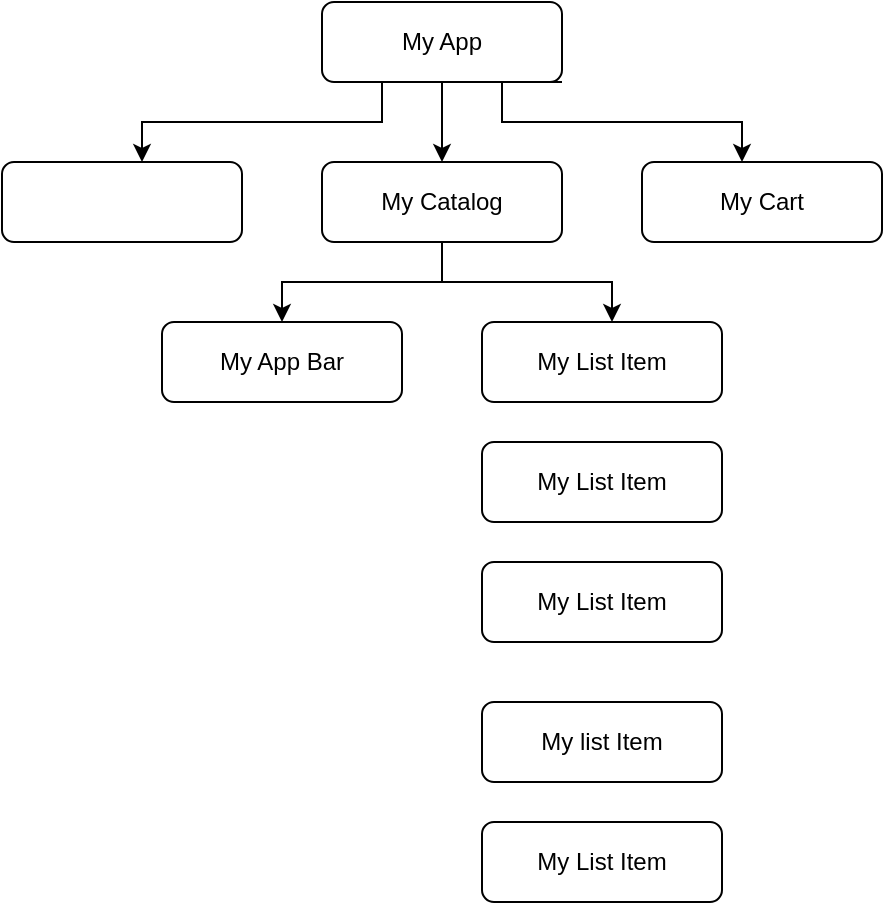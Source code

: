 <mxfile version="12.8.2" type="github"><diagram id="kLK64KmaPlqT34WZL2R0" name="Page-1"><mxGraphModel dx="638" dy="842" grid="1" gridSize="10" guides="1" tooltips="1" connect="1" arrows="1" fold="1" page="1" pageScale="1" pageWidth="850" pageHeight="1100" math="0" shadow="0"><root><mxCell id="0"/><mxCell id="1" parent="0"/><mxCell id="sz2bEALduLYrKWiKKfTO-43" value="" style="edgeStyle=orthogonalEdgeStyle;rounded=0;orthogonalLoop=1;jettySize=auto;html=1;entryX=0.5;entryY=0;entryDx=0;entryDy=0;" edge="1" parent="1" source="sz2bEALduLYrKWiKKfTO-3" target="sz2bEALduLYrKWiKKfTO-46"><mxGeometry relative="1" as="geometry"><mxPoint x="420" y="110" as="targetPoint"/><Array as="points"/></mxGeometry></mxCell><mxCell id="sz2bEALduLYrKWiKKfTO-3" value="My App" style="rounded=1;whiteSpace=wrap;html=1;" vertex="1" parent="1"><mxGeometry x="360" y="40" width="120" height="40" as="geometry"/></mxCell><mxCell id="sz2bEALduLYrKWiKKfTO-25" value="" style="edgeStyle=orthogonalEdgeStyle;rounded=0;orthogonalLoop=1;jettySize=auto;html=1;" edge="1" parent="1" target="sz2bEALduLYrKWiKKfTO-24"><mxGeometry relative="1" as="geometry"><mxPoint x="420" y="160" as="sourcePoint"/><Array as="points"><mxPoint x="420" y="180"/><mxPoint x="340" y="180"/></Array></mxGeometry></mxCell><mxCell id="sz2bEALduLYrKWiKKfTO-24" value="My App Bar" style="rounded=1;whiteSpace=wrap;html=1;" vertex="1" parent="1"><mxGeometry x="280" y="200" width="120" height="40" as="geometry"/></mxCell><mxCell id="sz2bEALduLYrKWiKKfTO-4" value="My Cart" style="rounded=1;whiteSpace=wrap;html=1;" vertex="1" parent="1"><mxGeometry x="520" y="120" width="120" height="40" as="geometry"/></mxCell><mxCell id="sz2bEALduLYrKWiKKfTO-5" value="My List Item" style="rounded=1;whiteSpace=wrap;html=1;" vertex="1" parent="1"><mxGeometry x="440" y="320" width="120" height="40" as="geometry"/></mxCell><mxCell id="sz2bEALduLYrKWiKKfTO-13" value="My List Item" style="rounded=1;whiteSpace=wrap;html=1;" vertex="1" parent="1"><mxGeometry x="440" y="200" width="120" height="40" as="geometry"/></mxCell><mxCell id="sz2bEALduLYrKWiKKfTO-10" value="&lt;span style=&quot;white-space: normal&quot;&gt;My List Item&lt;/span&gt;" style="rounded=1;whiteSpace=wrap;html=1;" vertex="1" parent="1"><mxGeometry x="440" y="260" width="120" height="40" as="geometry"/></mxCell><mxCell id="sz2bEALduLYrKWiKKfTO-6" value="" style="rounded=1;whiteSpace=wrap;html=1;" vertex="1" parent="1"><mxGeometry x="200" y="120" width="120" height="40" as="geometry"/></mxCell><mxCell id="sz2bEALduLYrKWiKKfTO-8" value="My List Item" style="rounded=1;whiteSpace=wrap;html=1;" vertex="1" parent="1"><mxGeometry x="440" y="450" width="120" height="40" as="geometry"/></mxCell><mxCell id="sz2bEALduLYrKWiKKfTO-17" value="My list Item" style="rounded=1;whiteSpace=wrap;html=1;" vertex="1" parent="1"><mxGeometry x="440" y="390" width="120" height="40" as="geometry"/></mxCell><mxCell id="sz2bEALduLYrKWiKKfTO-21" style="edgeStyle=orthogonalEdgeStyle;rounded=0;orthogonalLoop=1;jettySize=auto;html=1;exitX=0.5;exitY=1;exitDx=0;exitDy=0;" edge="1" parent="1" source="sz2bEALduLYrKWiKKfTO-13" target="sz2bEALduLYrKWiKKfTO-13"><mxGeometry relative="1" as="geometry"/></mxCell><mxCell id="sz2bEALduLYrKWiKKfTO-46" value="My Catalog" style="rounded=1;whiteSpace=wrap;html=1;" vertex="1" parent="1"><mxGeometry x="360" y="120" width="120" height="40" as="geometry"/></mxCell><mxCell id="sz2bEALduLYrKWiKKfTO-47" style="edgeStyle=orthogonalEdgeStyle;rounded=0;orthogonalLoop=1;jettySize=auto;html=1;exitX=0.5;exitY=1;exitDx=0;exitDy=0;" edge="1" parent="1" source="sz2bEALduLYrKWiKKfTO-46" target="sz2bEALduLYrKWiKKfTO-46"><mxGeometry relative="1" as="geometry"/></mxCell><mxCell id="sz2bEALduLYrKWiKKfTO-50" value="" style="edgeStyle=orthogonalEdgeStyle;rounded=0;orthogonalLoop=1;jettySize=auto;html=1;" edge="1" parent="1"><mxGeometry relative="1" as="geometry"><mxPoint x="425" y="160" as="sourcePoint"/><mxPoint x="505" y="200" as="targetPoint"/><Array as="points"><mxPoint x="420" y="160"/><mxPoint x="420" y="180"/><mxPoint x="505" y="180"/></Array></mxGeometry></mxCell><mxCell id="sz2bEALduLYrKWiKKfTO-51" value="" style="edgeStyle=orthogonalEdgeStyle;rounded=0;orthogonalLoop=1;jettySize=auto;html=1;" edge="1" parent="1"><mxGeometry relative="1" as="geometry"><mxPoint x="410" y="80" as="sourcePoint"/><mxPoint x="270" y="120" as="targetPoint"/><Array as="points"><mxPoint x="390" y="80"/><mxPoint x="390" y="100"/><mxPoint x="270" y="100"/></Array></mxGeometry></mxCell><mxCell id="sz2bEALduLYrKWiKKfTO-52" value="" style="edgeStyle=orthogonalEdgeStyle;rounded=0;orthogonalLoop=1;jettySize=auto;html=1;" edge="1" parent="1"><mxGeometry relative="1" as="geometry"><mxPoint x="480" y="80" as="sourcePoint"/><mxPoint x="570" y="120" as="targetPoint"/><Array as="points"><mxPoint x="450" y="80"/><mxPoint x="450" y="100"/><mxPoint x="570" y="100"/><mxPoint x="570" y="120"/></Array></mxGeometry></mxCell></root></mxGraphModel></diagram></mxfile>
